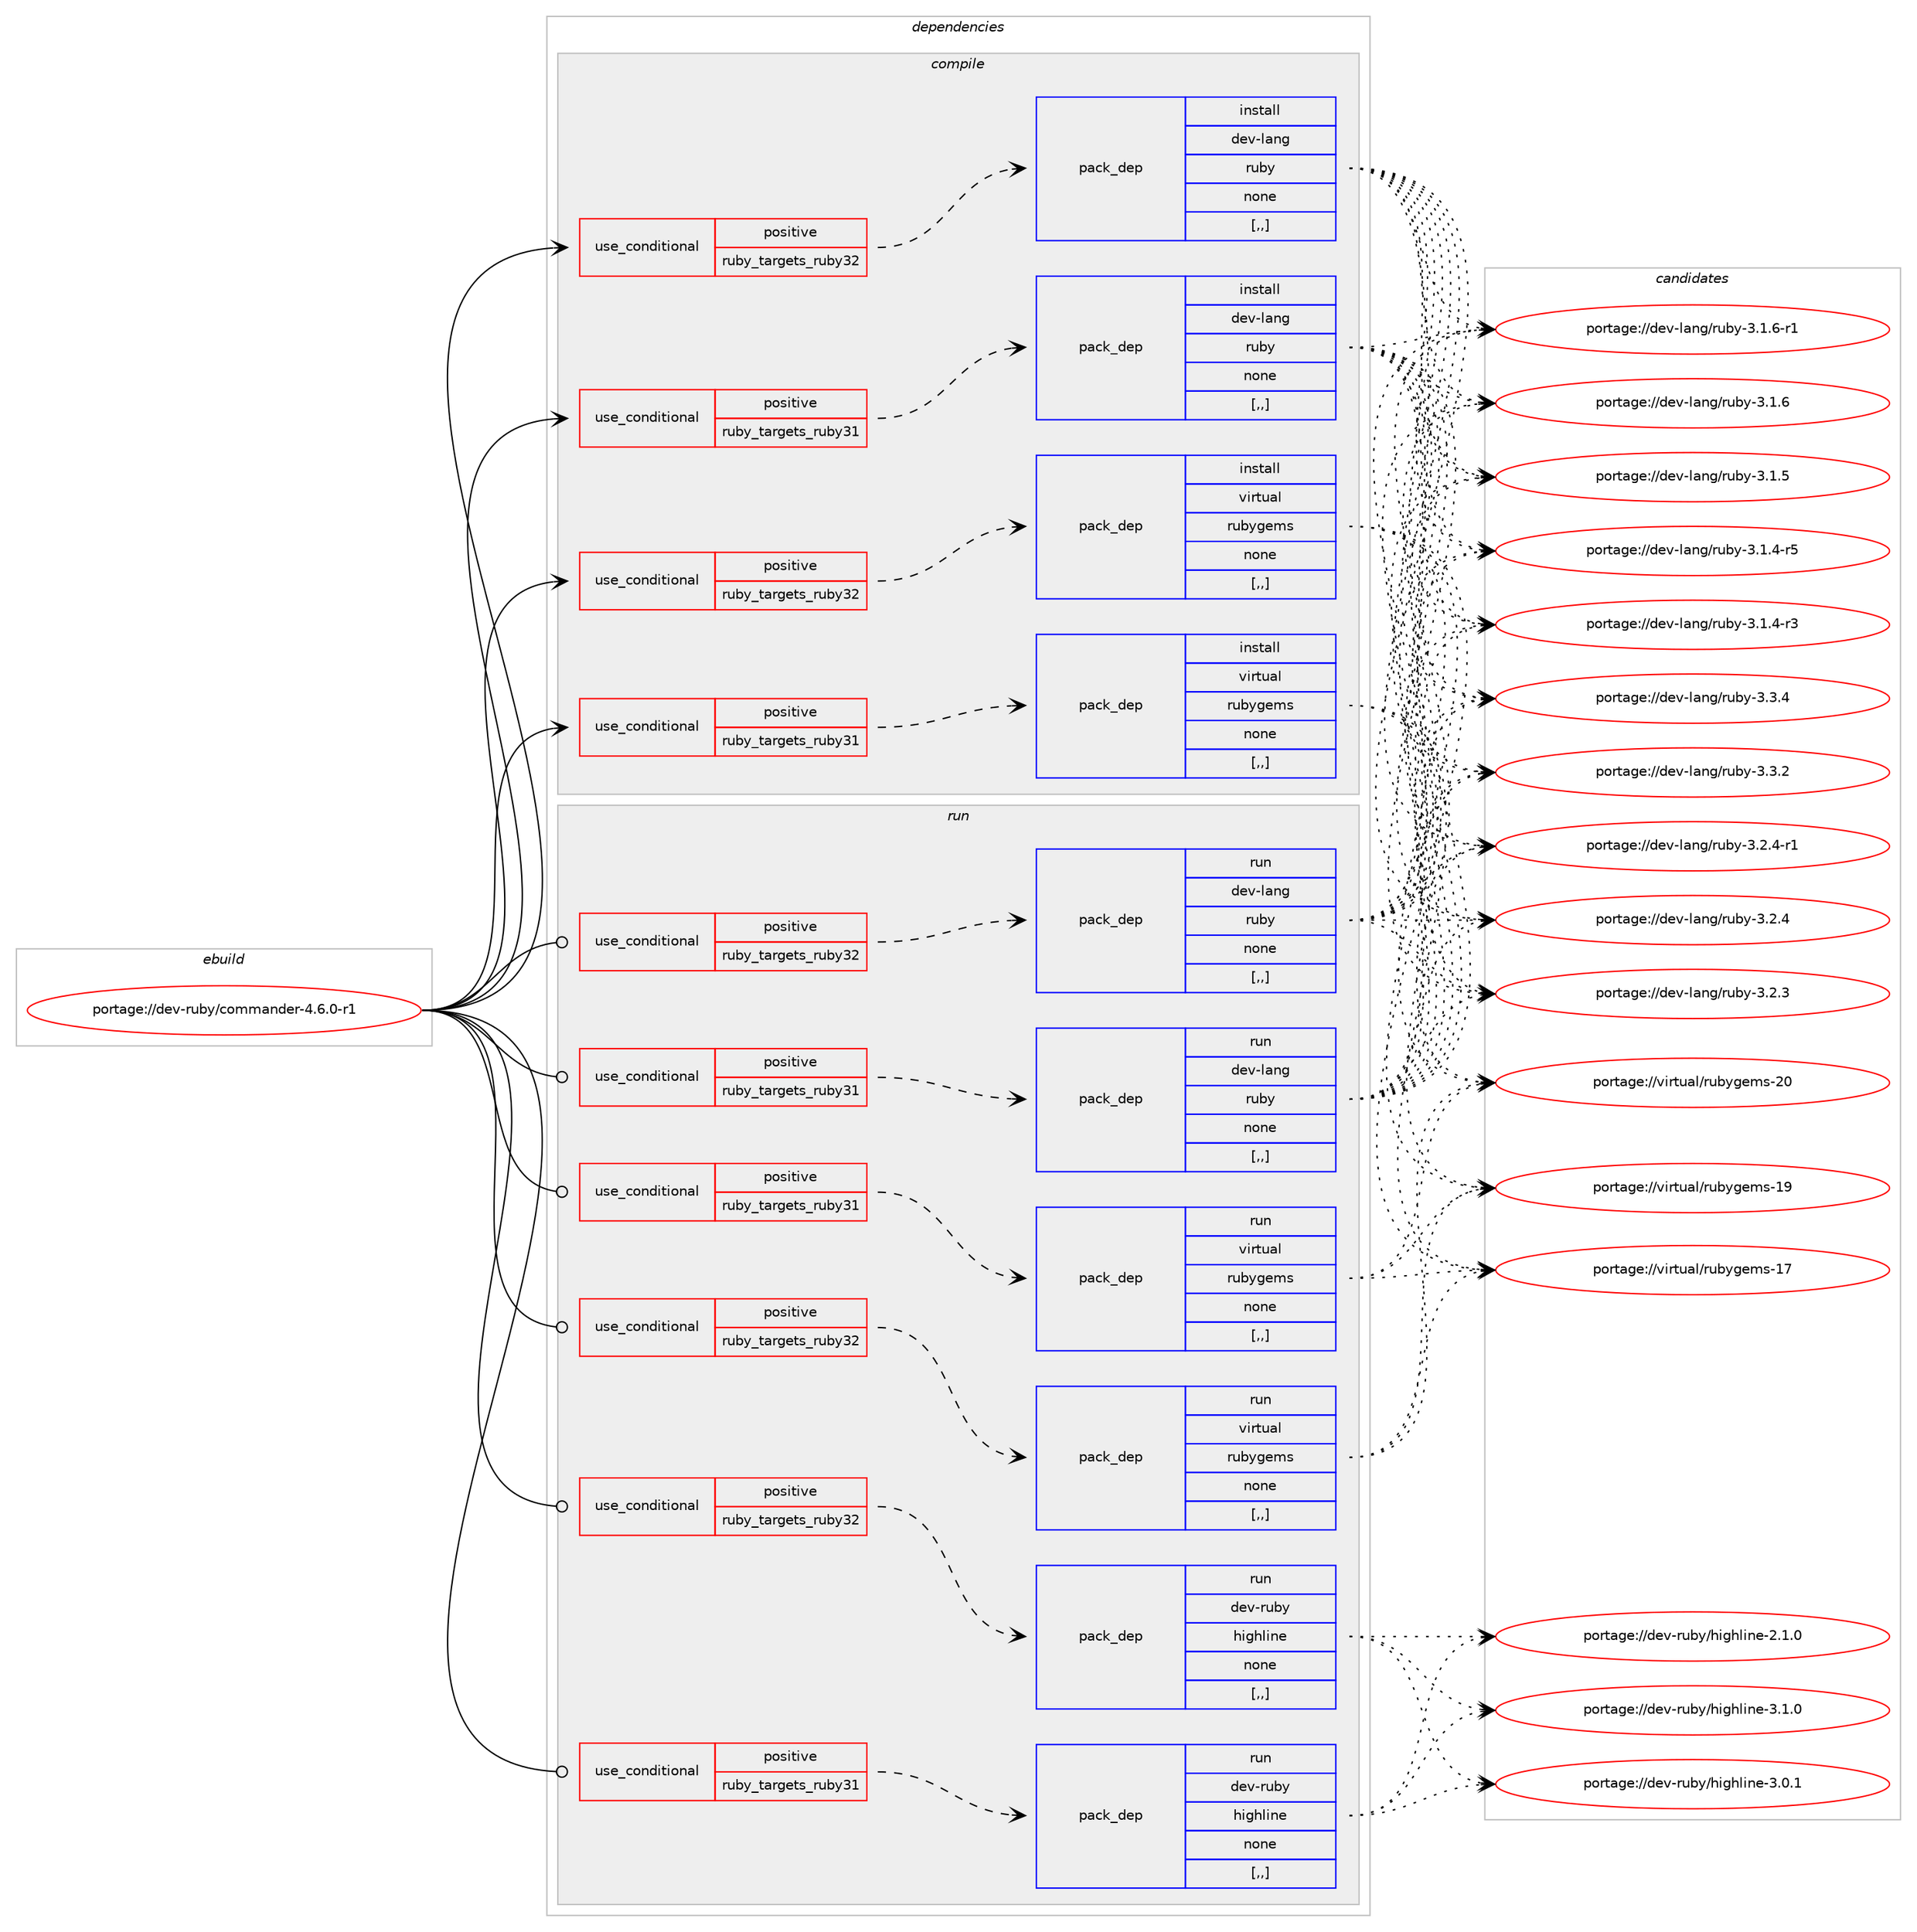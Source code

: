 digraph prolog {

# *************
# Graph options
# *************

newrank=true;
concentrate=true;
compound=true;
graph [rankdir=LR,fontname=Helvetica,fontsize=10,ranksep=1.5];#, ranksep=2.5, nodesep=0.2];
edge  [arrowhead=vee];
node  [fontname=Helvetica,fontsize=10];

# **********
# The ebuild
# **********

subgraph cluster_leftcol {
color=gray;
label=<<i>ebuild</i>>;
id [label="portage://dev-ruby/commander-4.6.0-r1", color=red, width=4, href="../dev-ruby/commander-4.6.0-r1.svg"];
}

# ****************
# The dependencies
# ****************

subgraph cluster_midcol {
color=gray;
label=<<i>dependencies</i>>;
subgraph cluster_compile {
fillcolor="#eeeeee";
style=filled;
label=<<i>compile</i>>;
subgraph cond45763 {
dependency179369 [label=<<TABLE BORDER="0" CELLBORDER="1" CELLSPACING="0" CELLPADDING="4"><TR><TD ROWSPAN="3" CELLPADDING="10">use_conditional</TD></TR><TR><TD>positive</TD></TR><TR><TD>ruby_targets_ruby31</TD></TR></TABLE>>, shape=none, color=red];
subgraph pack132313 {
dependency179370 [label=<<TABLE BORDER="0" CELLBORDER="1" CELLSPACING="0" CELLPADDING="4" WIDTH="220"><TR><TD ROWSPAN="6" CELLPADDING="30">pack_dep</TD></TR><TR><TD WIDTH="110">install</TD></TR><TR><TD>dev-lang</TD></TR><TR><TD>ruby</TD></TR><TR><TD>none</TD></TR><TR><TD>[,,]</TD></TR></TABLE>>, shape=none, color=blue];
}
dependency179369:e -> dependency179370:w [weight=20,style="dashed",arrowhead="vee"];
}
id:e -> dependency179369:w [weight=20,style="solid",arrowhead="vee"];
subgraph cond45764 {
dependency179371 [label=<<TABLE BORDER="0" CELLBORDER="1" CELLSPACING="0" CELLPADDING="4"><TR><TD ROWSPAN="3" CELLPADDING="10">use_conditional</TD></TR><TR><TD>positive</TD></TR><TR><TD>ruby_targets_ruby31</TD></TR></TABLE>>, shape=none, color=red];
subgraph pack132314 {
dependency179372 [label=<<TABLE BORDER="0" CELLBORDER="1" CELLSPACING="0" CELLPADDING="4" WIDTH="220"><TR><TD ROWSPAN="6" CELLPADDING="30">pack_dep</TD></TR><TR><TD WIDTH="110">install</TD></TR><TR><TD>virtual</TD></TR><TR><TD>rubygems</TD></TR><TR><TD>none</TD></TR><TR><TD>[,,]</TD></TR></TABLE>>, shape=none, color=blue];
}
dependency179371:e -> dependency179372:w [weight=20,style="dashed",arrowhead="vee"];
}
id:e -> dependency179371:w [weight=20,style="solid",arrowhead="vee"];
subgraph cond45765 {
dependency179373 [label=<<TABLE BORDER="0" CELLBORDER="1" CELLSPACING="0" CELLPADDING="4"><TR><TD ROWSPAN="3" CELLPADDING="10">use_conditional</TD></TR><TR><TD>positive</TD></TR><TR><TD>ruby_targets_ruby32</TD></TR></TABLE>>, shape=none, color=red];
subgraph pack132315 {
dependency179374 [label=<<TABLE BORDER="0" CELLBORDER="1" CELLSPACING="0" CELLPADDING="4" WIDTH="220"><TR><TD ROWSPAN="6" CELLPADDING="30">pack_dep</TD></TR><TR><TD WIDTH="110">install</TD></TR><TR><TD>dev-lang</TD></TR><TR><TD>ruby</TD></TR><TR><TD>none</TD></TR><TR><TD>[,,]</TD></TR></TABLE>>, shape=none, color=blue];
}
dependency179373:e -> dependency179374:w [weight=20,style="dashed",arrowhead="vee"];
}
id:e -> dependency179373:w [weight=20,style="solid",arrowhead="vee"];
subgraph cond45766 {
dependency179375 [label=<<TABLE BORDER="0" CELLBORDER="1" CELLSPACING="0" CELLPADDING="4"><TR><TD ROWSPAN="3" CELLPADDING="10">use_conditional</TD></TR><TR><TD>positive</TD></TR><TR><TD>ruby_targets_ruby32</TD></TR></TABLE>>, shape=none, color=red];
subgraph pack132316 {
dependency179376 [label=<<TABLE BORDER="0" CELLBORDER="1" CELLSPACING="0" CELLPADDING="4" WIDTH="220"><TR><TD ROWSPAN="6" CELLPADDING="30">pack_dep</TD></TR><TR><TD WIDTH="110">install</TD></TR><TR><TD>virtual</TD></TR><TR><TD>rubygems</TD></TR><TR><TD>none</TD></TR><TR><TD>[,,]</TD></TR></TABLE>>, shape=none, color=blue];
}
dependency179375:e -> dependency179376:w [weight=20,style="dashed",arrowhead="vee"];
}
id:e -> dependency179375:w [weight=20,style="solid",arrowhead="vee"];
}
subgraph cluster_compileandrun {
fillcolor="#eeeeee";
style=filled;
label=<<i>compile and run</i>>;
}
subgraph cluster_run {
fillcolor="#eeeeee";
style=filled;
label=<<i>run</i>>;
subgraph cond45767 {
dependency179377 [label=<<TABLE BORDER="0" CELLBORDER="1" CELLSPACING="0" CELLPADDING="4"><TR><TD ROWSPAN="3" CELLPADDING="10">use_conditional</TD></TR><TR><TD>positive</TD></TR><TR><TD>ruby_targets_ruby31</TD></TR></TABLE>>, shape=none, color=red];
subgraph pack132317 {
dependency179378 [label=<<TABLE BORDER="0" CELLBORDER="1" CELLSPACING="0" CELLPADDING="4" WIDTH="220"><TR><TD ROWSPAN="6" CELLPADDING="30">pack_dep</TD></TR><TR><TD WIDTH="110">run</TD></TR><TR><TD>dev-lang</TD></TR><TR><TD>ruby</TD></TR><TR><TD>none</TD></TR><TR><TD>[,,]</TD></TR></TABLE>>, shape=none, color=blue];
}
dependency179377:e -> dependency179378:w [weight=20,style="dashed",arrowhead="vee"];
}
id:e -> dependency179377:w [weight=20,style="solid",arrowhead="odot"];
subgraph cond45768 {
dependency179379 [label=<<TABLE BORDER="0" CELLBORDER="1" CELLSPACING="0" CELLPADDING="4"><TR><TD ROWSPAN="3" CELLPADDING="10">use_conditional</TD></TR><TR><TD>positive</TD></TR><TR><TD>ruby_targets_ruby31</TD></TR></TABLE>>, shape=none, color=red];
subgraph pack132318 {
dependency179380 [label=<<TABLE BORDER="0" CELLBORDER="1" CELLSPACING="0" CELLPADDING="4" WIDTH="220"><TR><TD ROWSPAN="6" CELLPADDING="30">pack_dep</TD></TR><TR><TD WIDTH="110">run</TD></TR><TR><TD>dev-ruby</TD></TR><TR><TD>highline</TD></TR><TR><TD>none</TD></TR><TR><TD>[,,]</TD></TR></TABLE>>, shape=none, color=blue];
}
dependency179379:e -> dependency179380:w [weight=20,style="dashed",arrowhead="vee"];
}
id:e -> dependency179379:w [weight=20,style="solid",arrowhead="odot"];
subgraph cond45769 {
dependency179381 [label=<<TABLE BORDER="0" CELLBORDER="1" CELLSPACING="0" CELLPADDING="4"><TR><TD ROWSPAN="3" CELLPADDING="10">use_conditional</TD></TR><TR><TD>positive</TD></TR><TR><TD>ruby_targets_ruby31</TD></TR></TABLE>>, shape=none, color=red];
subgraph pack132319 {
dependency179382 [label=<<TABLE BORDER="0" CELLBORDER="1" CELLSPACING="0" CELLPADDING="4" WIDTH="220"><TR><TD ROWSPAN="6" CELLPADDING="30">pack_dep</TD></TR><TR><TD WIDTH="110">run</TD></TR><TR><TD>virtual</TD></TR><TR><TD>rubygems</TD></TR><TR><TD>none</TD></TR><TR><TD>[,,]</TD></TR></TABLE>>, shape=none, color=blue];
}
dependency179381:e -> dependency179382:w [weight=20,style="dashed",arrowhead="vee"];
}
id:e -> dependency179381:w [weight=20,style="solid",arrowhead="odot"];
subgraph cond45770 {
dependency179383 [label=<<TABLE BORDER="0" CELLBORDER="1" CELLSPACING="0" CELLPADDING="4"><TR><TD ROWSPAN="3" CELLPADDING="10">use_conditional</TD></TR><TR><TD>positive</TD></TR><TR><TD>ruby_targets_ruby32</TD></TR></TABLE>>, shape=none, color=red];
subgraph pack132320 {
dependency179384 [label=<<TABLE BORDER="0" CELLBORDER="1" CELLSPACING="0" CELLPADDING="4" WIDTH="220"><TR><TD ROWSPAN="6" CELLPADDING="30">pack_dep</TD></TR><TR><TD WIDTH="110">run</TD></TR><TR><TD>dev-lang</TD></TR><TR><TD>ruby</TD></TR><TR><TD>none</TD></TR><TR><TD>[,,]</TD></TR></TABLE>>, shape=none, color=blue];
}
dependency179383:e -> dependency179384:w [weight=20,style="dashed",arrowhead="vee"];
}
id:e -> dependency179383:w [weight=20,style="solid",arrowhead="odot"];
subgraph cond45771 {
dependency179385 [label=<<TABLE BORDER="0" CELLBORDER="1" CELLSPACING="0" CELLPADDING="4"><TR><TD ROWSPAN="3" CELLPADDING="10">use_conditional</TD></TR><TR><TD>positive</TD></TR><TR><TD>ruby_targets_ruby32</TD></TR></TABLE>>, shape=none, color=red];
subgraph pack132321 {
dependency179386 [label=<<TABLE BORDER="0" CELLBORDER="1" CELLSPACING="0" CELLPADDING="4" WIDTH="220"><TR><TD ROWSPAN="6" CELLPADDING="30">pack_dep</TD></TR><TR><TD WIDTH="110">run</TD></TR><TR><TD>dev-ruby</TD></TR><TR><TD>highline</TD></TR><TR><TD>none</TD></TR><TR><TD>[,,]</TD></TR></TABLE>>, shape=none, color=blue];
}
dependency179385:e -> dependency179386:w [weight=20,style="dashed",arrowhead="vee"];
}
id:e -> dependency179385:w [weight=20,style="solid",arrowhead="odot"];
subgraph cond45772 {
dependency179387 [label=<<TABLE BORDER="0" CELLBORDER="1" CELLSPACING="0" CELLPADDING="4"><TR><TD ROWSPAN="3" CELLPADDING="10">use_conditional</TD></TR><TR><TD>positive</TD></TR><TR><TD>ruby_targets_ruby32</TD></TR></TABLE>>, shape=none, color=red];
subgraph pack132322 {
dependency179388 [label=<<TABLE BORDER="0" CELLBORDER="1" CELLSPACING="0" CELLPADDING="4" WIDTH="220"><TR><TD ROWSPAN="6" CELLPADDING="30">pack_dep</TD></TR><TR><TD WIDTH="110">run</TD></TR><TR><TD>virtual</TD></TR><TR><TD>rubygems</TD></TR><TR><TD>none</TD></TR><TR><TD>[,,]</TD></TR></TABLE>>, shape=none, color=blue];
}
dependency179387:e -> dependency179388:w [weight=20,style="dashed",arrowhead="vee"];
}
id:e -> dependency179387:w [weight=20,style="solid",arrowhead="odot"];
}
}

# **************
# The candidates
# **************

subgraph cluster_choices {
rank=same;
color=gray;
label=<<i>candidates</i>>;

subgraph choice132313 {
color=black;
nodesep=1;
choice10010111845108971101034711411798121455146514652 [label="portage://dev-lang/ruby-3.3.4", color=red, width=4,href="../dev-lang/ruby-3.3.4.svg"];
choice10010111845108971101034711411798121455146514650 [label="portage://dev-lang/ruby-3.3.2", color=red, width=4,href="../dev-lang/ruby-3.3.2.svg"];
choice100101118451089711010347114117981214551465046524511449 [label="portage://dev-lang/ruby-3.2.4-r1", color=red, width=4,href="../dev-lang/ruby-3.2.4-r1.svg"];
choice10010111845108971101034711411798121455146504652 [label="portage://dev-lang/ruby-3.2.4", color=red, width=4,href="../dev-lang/ruby-3.2.4.svg"];
choice10010111845108971101034711411798121455146504651 [label="portage://dev-lang/ruby-3.2.3", color=red, width=4,href="../dev-lang/ruby-3.2.3.svg"];
choice100101118451089711010347114117981214551464946544511449 [label="portage://dev-lang/ruby-3.1.6-r1", color=red, width=4,href="../dev-lang/ruby-3.1.6-r1.svg"];
choice10010111845108971101034711411798121455146494654 [label="portage://dev-lang/ruby-3.1.6", color=red, width=4,href="../dev-lang/ruby-3.1.6.svg"];
choice10010111845108971101034711411798121455146494653 [label="portage://dev-lang/ruby-3.1.5", color=red, width=4,href="../dev-lang/ruby-3.1.5.svg"];
choice100101118451089711010347114117981214551464946524511453 [label="portage://dev-lang/ruby-3.1.4-r5", color=red, width=4,href="../dev-lang/ruby-3.1.4-r5.svg"];
choice100101118451089711010347114117981214551464946524511451 [label="portage://dev-lang/ruby-3.1.4-r3", color=red, width=4,href="../dev-lang/ruby-3.1.4-r3.svg"];
dependency179370:e -> choice10010111845108971101034711411798121455146514652:w [style=dotted,weight="100"];
dependency179370:e -> choice10010111845108971101034711411798121455146514650:w [style=dotted,weight="100"];
dependency179370:e -> choice100101118451089711010347114117981214551465046524511449:w [style=dotted,weight="100"];
dependency179370:e -> choice10010111845108971101034711411798121455146504652:w [style=dotted,weight="100"];
dependency179370:e -> choice10010111845108971101034711411798121455146504651:w [style=dotted,weight="100"];
dependency179370:e -> choice100101118451089711010347114117981214551464946544511449:w [style=dotted,weight="100"];
dependency179370:e -> choice10010111845108971101034711411798121455146494654:w [style=dotted,weight="100"];
dependency179370:e -> choice10010111845108971101034711411798121455146494653:w [style=dotted,weight="100"];
dependency179370:e -> choice100101118451089711010347114117981214551464946524511453:w [style=dotted,weight="100"];
dependency179370:e -> choice100101118451089711010347114117981214551464946524511451:w [style=dotted,weight="100"];
}
subgraph choice132314 {
color=black;
nodesep=1;
choice118105114116117971084711411798121103101109115455048 [label="portage://virtual/rubygems-20", color=red, width=4,href="../virtual/rubygems-20.svg"];
choice118105114116117971084711411798121103101109115454957 [label="portage://virtual/rubygems-19", color=red, width=4,href="../virtual/rubygems-19.svg"];
choice118105114116117971084711411798121103101109115454955 [label="portage://virtual/rubygems-17", color=red, width=4,href="../virtual/rubygems-17.svg"];
dependency179372:e -> choice118105114116117971084711411798121103101109115455048:w [style=dotted,weight="100"];
dependency179372:e -> choice118105114116117971084711411798121103101109115454957:w [style=dotted,weight="100"];
dependency179372:e -> choice118105114116117971084711411798121103101109115454955:w [style=dotted,weight="100"];
}
subgraph choice132315 {
color=black;
nodesep=1;
choice10010111845108971101034711411798121455146514652 [label="portage://dev-lang/ruby-3.3.4", color=red, width=4,href="../dev-lang/ruby-3.3.4.svg"];
choice10010111845108971101034711411798121455146514650 [label="portage://dev-lang/ruby-3.3.2", color=red, width=4,href="../dev-lang/ruby-3.3.2.svg"];
choice100101118451089711010347114117981214551465046524511449 [label="portage://dev-lang/ruby-3.2.4-r1", color=red, width=4,href="../dev-lang/ruby-3.2.4-r1.svg"];
choice10010111845108971101034711411798121455146504652 [label="portage://dev-lang/ruby-3.2.4", color=red, width=4,href="../dev-lang/ruby-3.2.4.svg"];
choice10010111845108971101034711411798121455146504651 [label="portage://dev-lang/ruby-3.2.3", color=red, width=4,href="../dev-lang/ruby-3.2.3.svg"];
choice100101118451089711010347114117981214551464946544511449 [label="portage://dev-lang/ruby-3.1.6-r1", color=red, width=4,href="../dev-lang/ruby-3.1.6-r1.svg"];
choice10010111845108971101034711411798121455146494654 [label="portage://dev-lang/ruby-3.1.6", color=red, width=4,href="../dev-lang/ruby-3.1.6.svg"];
choice10010111845108971101034711411798121455146494653 [label="portage://dev-lang/ruby-3.1.5", color=red, width=4,href="../dev-lang/ruby-3.1.5.svg"];
choice100101118451089711010347114117981214551464946524511453 [label="portage://dev-lang/ruby-3.1.4-r5", color=red, width=4,href="../dev-lang/ruby-3.1.4-r5.svg"];
choice100101118451089711010347114117981214551464946524511451 [label="portage://dev-lang/ruby-3.1.4-r3", color=red, width=4,href="../dev-lang/ruby-3.1.4-r3.svg"];
dependency179374:e -> choice10010111845108971101034711411798121455146514652:w [style=dotted,weight="100"];
dependency179374:e -> choice10010111845108971101034711411798121455146514650:w [style=dotted,weight="100"];
dependency179374:e -> choice100101118451089711010347114117981214551465046524511449:w [style=dotted,weight="100"];
dependency179374:e -> choice10010111845108971101034711411798121455146504652:w [style=dotted,weight="100"];
dependency179374:e -> choice10010111845108971101034711411798121455146504651:w [style=dotted,weight="100"];
dependency179374:e -> choice100101118451089711010347114117981214551464946544511449:w [style=dotted,weight="100"];
dependency179374:e -> choice10010111845108971101034711411798121455146494654:w [style=dotted,weight="100"];
dependency179374:e -> choice10010111845108971101034711411798121455146494653:w [style=dotted,weight="100"];
dependency179374:e -> choice100101118451089711010347114117981214551464946524511453:w [style=dotted,weight="100"];
dependency179374:e -> choice100101118451089711010347114117981214551464946524511451:w [style=dotted,weight="100"];
}
subgraph choice132316 {
color=black;
nodesep=1;
choice118105114116117971084711411798121103101109115455048 [label="portage://virtual/rubygems-20", color=red, width=4,href="../virtual/rubygems-20.svg"];
choice118105114116117971084711411798121103101109115454957 [label="portage://virtual/rubygems-19", color=red, width=4,href="../virtual/rubygems-19.svg"];
choice118105114116117971084711411798121103101109115454955 [label="portage://virtual/rubygems-17", color=red, width=4,href="../virtual/rubygems-17.svg"];
dependency179376:e -> choice118105114116117971084711411798121103101109115455048:w [style=dotted,weight="100"];
dependency179376:e -> choice118105114116117971084711411798121103101109115454957:w [style=dotted,weight="100"];
dependency179376:e -> choice118105114116117971084711411798121103101109115454955:w [style=dotted,weight="100"];
}
subgraph choice132317 {
color=black;
nodesep=1;
choice10010111845108971101034711411798121455146514652 [label="portage://dev-lang/ruby-3.3.4", color=red, width=4,href="../dev-lang/ruby-3.3.4.svg"];
choice10010111845108971101034711411798121455146514650 [label="portage://dev-lang/ruby-3.3.2", color=red, width=4,href="../dev-lang/ruby-3.3.2.svg"];
choice100101118451089711010347114117981214551465046524511449 [label="portage://dev-lang/ruby-3.2.4-r1", color=red, width=4,href="../dev-lang/ruby-3.2.4-r1.svg"];
choice10010111845108971101034711411798121455146504652 [label="portage://dev-lang/ruby-3.2.4", color=red, width=4,href="../dev-lang/ruby-3.2.4.svg"];
choice10010111845108971101034711411798121455146504651 [label="portage://dev-lang/ruby-3.2.3", color=red, width=4,href="../dev-lang/ruby-3.2.3.svg"];
choice100101118451089711010347114117981214551464946544511449 [label="portage://dev-lang/ruby-3.1.6-r1", color=red, width=4,href="../dev-lang/ruby-3.1.6-r1.svg"];
choice10010111845108971101034711411798121455146494654 [label="portage://dev-lang/ruby-3.1.6", color=red, width=4,href="../dev-lang/ruby-3.1.6.svg"];
choice10010111845108971101034711411798121455146494653 [label="portage://dev-lang/ruby-3.1.5", color=red, width=4,href="../dev-lang/ruby-3.1.5.svg"];
choice100101118451089711010347114117981214551464946524511453 [label="portage://dev-lang/ruby-3.1.4-r5", color=red, width=4,href="../dev-lang/ruby-3.1.4-r5.svg"];
choice100101118451089711010347114117981214551464946524511451 [label="portage://dev-lang/ruby-3.1.4-r3", color=red, width=4,href="../dev-lang/ruby-3.1.4-r3.svg"];
dependency179378:e -> choice10010111845108971101034711411798121455146514652:w [style=dotted,weight="100"];
dependency179378:e -> choice10010111845108971101034711411798121455146514650:w [style=dotted,weight="100"];
dependency179378:e -> choice100101118451089711010347114117981214551465046524511449:w [style=dotted,weight="100"];
dependency179378:e -> choice10010111845108971101034711411798121455146504652:w [style=dotted,weight="100"];
dependency179378:e -> choice10010111845108971101034711411798121455146504651:w [style=dotted,weight="100"];
dependency179378:e -> choice100101118451089711010347114117981214551464946544511449:w [style=dotted,weight="100"];
dependency179378:e -> choice10010111845108971101034711411798121455146494654:w [style=dotted,weight="100"];
dependency179378:e -> choice10010111845108971101034711411798121455146494653:w [style=dotted,weight="100"];
dependency179378:e -> choice100101118451089711010347114117981214551464946524511453:w [style=dotted,weight="100"];
dependency179378:e -> choice100101118451089711010347114117981214551464946524511451:w [style=dotted,weight="100"];
}
subgraph choice132318 {
color=black;
nodesep=1;
choice100101118451141179812147104105103104108105110101455146494648 [label="portage://dev-ruby/highline-3.1.0", color=red, width=4,href="../dev-ruby/highline-3.1.0.svg"];
choice100101118451141179812147104105103104108105110101455146484649 [label="portage://dev-ruby/highline-3.0.1", color=red, width=4,href="../dev-ruby/highline-3.0.1.svg"];
choice100101118451141179812147104105103104108105110101455046494648 [label="portage://dev-ruby/highline-2.1.0", color=red, width=4,href="../dev-ruby/highline-2.1.0.svg"];
dependency179380:e -> choice100101118451141179812147104105103104108105110101455146494648:w [style=dotted,weight="100"];
dependency179380:e -> choice100101118451141179812147104105103104108105110101455146484649:w [style=dotted,weight="100"];
dependency179380:e -> choice100101118451141179812147104105103104108105110101455046494648:w [style=dotted,weight="100"];
}
subgraph choice132319 {
color=black;
nodesep=1;
choice118105114116117971084711411798121103101109115455048 [label="portage://virtual/rubygems-20", color=red, width=4,href="../virtual/rubygems-20.svg"];
choice118105114116117971084711411798121103101109115454957 [label="portage://virtual/rubygems-19", color=red, width=4,href="../virtual/rubygems-19.svg"];
choice118105114116117971084711411798121103101109115454955 [label="portage://virtual/rubygems-17", color=red, width=4,href="../virtual/rubygems-17.svg"];
dependency179382:e -> choice118105114116117971084711411798121103101109115455048:w [style=dotted,weight="100"];
dependency179382:e -> choice118105114116117971084711411798121103101109115454957:w [style=dotted,weight="100"];
dependency179382:e -> choice118105114116117971084711411798121103101109115454955:w [style=dotted,weight="100"];
}
subgraph choice132320 {
color=black;
nodesep=1;
choice10010111845108971101034711411798121455146514652 [label="portage://dev-lang/ruby-3.3.4", color=red, width=4,href="../dev-lang/ruby-3.3.4.svg"];
choice10010111845108971101034711411798121455146514650 [label="portage://dev-lang/ruby-3.3.2", color=red, width=4,href="../dev-lang/ruby-3.3.2.svg"];
choice100101118451089711010347114117981214551465046524511449 [label="portage://dev-lang/ruby-3.2.4-r1", color=red, width=4,href="../dev-lang/ruby-3.2.4-r1.svg"];
choice10010111845108971101034711411798121455146504652 [label="portage://dev-lang/ruby-3.2.4", color=red, width=4,href="../dev-lang/ruby-3.2.4.svg"];
choice10010111845108971101034711411798121455146504651 [label="portage://dev-lang/ruby-3.2.3", color=red, width=4,href="../dev-lang/ruby-3.2.3.svg"];
choice100101118451089711010347114117981214551464946544511449 [label="portage://dev-lang/ruby-3.1.6-r1", color=red, width=4,href="../dev-lang/ruby-3.1.6-r1.svg"];
choice10010111845108971101034711411798121455146494654 [label="portage://dev-lang/ruby-3.1.6", color=red, width=4,href="../dev-lang/ruby-3.1.6.svg"];
choice10010111845108971101034711411798121455146494653 [label="portage://dev-lang/ruby-3.1.5", color=red, width=4,href="../dev-lang/ruby-3.1.5.svg"];
choice100101118451089711010347114117981214551464946524511453 [label="portage://dev-lang/ruby-3.1.4-r5", color=red, width=4,href="../dev-lang/ruby-3.1.4-r5.svg"];
choice100101118451089711010347114117981214551464946524511451 [label="portage://dev-lang/ruby-3.1.4-r3", color=red, width=4,href="../dev-lang/ruby-3.1.4-r3.svg"];
dependency179384:e -> choice10010111845108971101034711411798121455146514652:w [style=dotted,weight="100"];
dependency179384:e -> choice10010111845108971101034711411798121455146514650:w [style=dotted,weight="100"];
dependency179384:e -> choice100101118451089711010347114117981214551465046524511449:w [style=dotted,weight="100"];
dependency179384:e -> choice10010111845108971101034711411798121455146504652:w [style=dotted,weight="100"];
dependency179384:e -> choice10010111845108971101034711411798121455146504651:w [style=dotted,weight="100"];
dependency179384:e -> choice100101118451089711010347114117981214551464946544511449:w [style=dotted,weight="100"];
dependency179384:e -> choice10010111845108971101034711411798121455146494654:w [style=dotted,weight="100"];
dependency179384:e -> choice10010111845108971101034711411798121455146494653:w [style=dotted,weight="100"];
dependency179384:e -> choice100101118451089711010347114117981214551464946524511453:w [style=dotted,weight="100"];
dependency179384:e -> choice100101118451089711010347114117981214551464946524511451:w [style=dotted,weight="100"];
}
subgraph choice132321 {
color=black;
nodesep=1;
choice100101118451141179812147104105103104108105110101455146494648 [label="portage://dev-ruby/highline-3.1.0", color=red, width=4,href="../dev-ruby/highline-3.1.0.svg"];
choice100101118451141179812147104105103104108105110101455146484649 [label="portage://dev-ruby/highline-3.0.1", color=red, width=4,href="../dev-ruby/highline-3.0.1.svg"];
choice100101118451141179812147104105103104108105110101455046494648 [label="portage://dev-ruby/highline-2.1.0", color=red, width=4,href="../dev-ruby/highline-2.1.0.svg"];
dependency179386:e -> choice100101118451141179812147104105103104108105110101455146494648:w [style=dotted,weight="100"];
dependency179386:e -> choice100101118451141179812147104105103104108105110101455146484649:w [style=dotted,weight="100"];
dependency179386:e -> choice100101118451141179812147104105103104108105110101455046494648:w [style=dotted,weight="100"];
}
subgraph choice132322 {
color=black;
nodesep=1;
choice118105114116117971084711411798121103101109115455048 [label="portage://virtual/rubygems-20", color=red, width=4,href="../virtual/rubygems-20.svg"];
choice118105114116117971084711411798121103101109115454957 [label="portage://virtual/rubygems-19", color=red, width=4,href="../virtual/rubygems-19.svg"];
choice118105114116117971084711411798121103101109115454955 [label="portage://virtual/rubygems-17", color=red, width=4,href="../virtual/rubygems-17.svg"];
dependency179388:e -> choice118105114116117971084711411798121103101109115455048:w [style=dotted,weight="100"];
dependency179388:e -> choice118105114116117971084711411798121103101109115454957:w [style=dotted,weight="100"];
dependency179388:e -> choice118105114116117971084711411798121103101109115454955:w [style=dotted,weight="100"];
}
}

}
